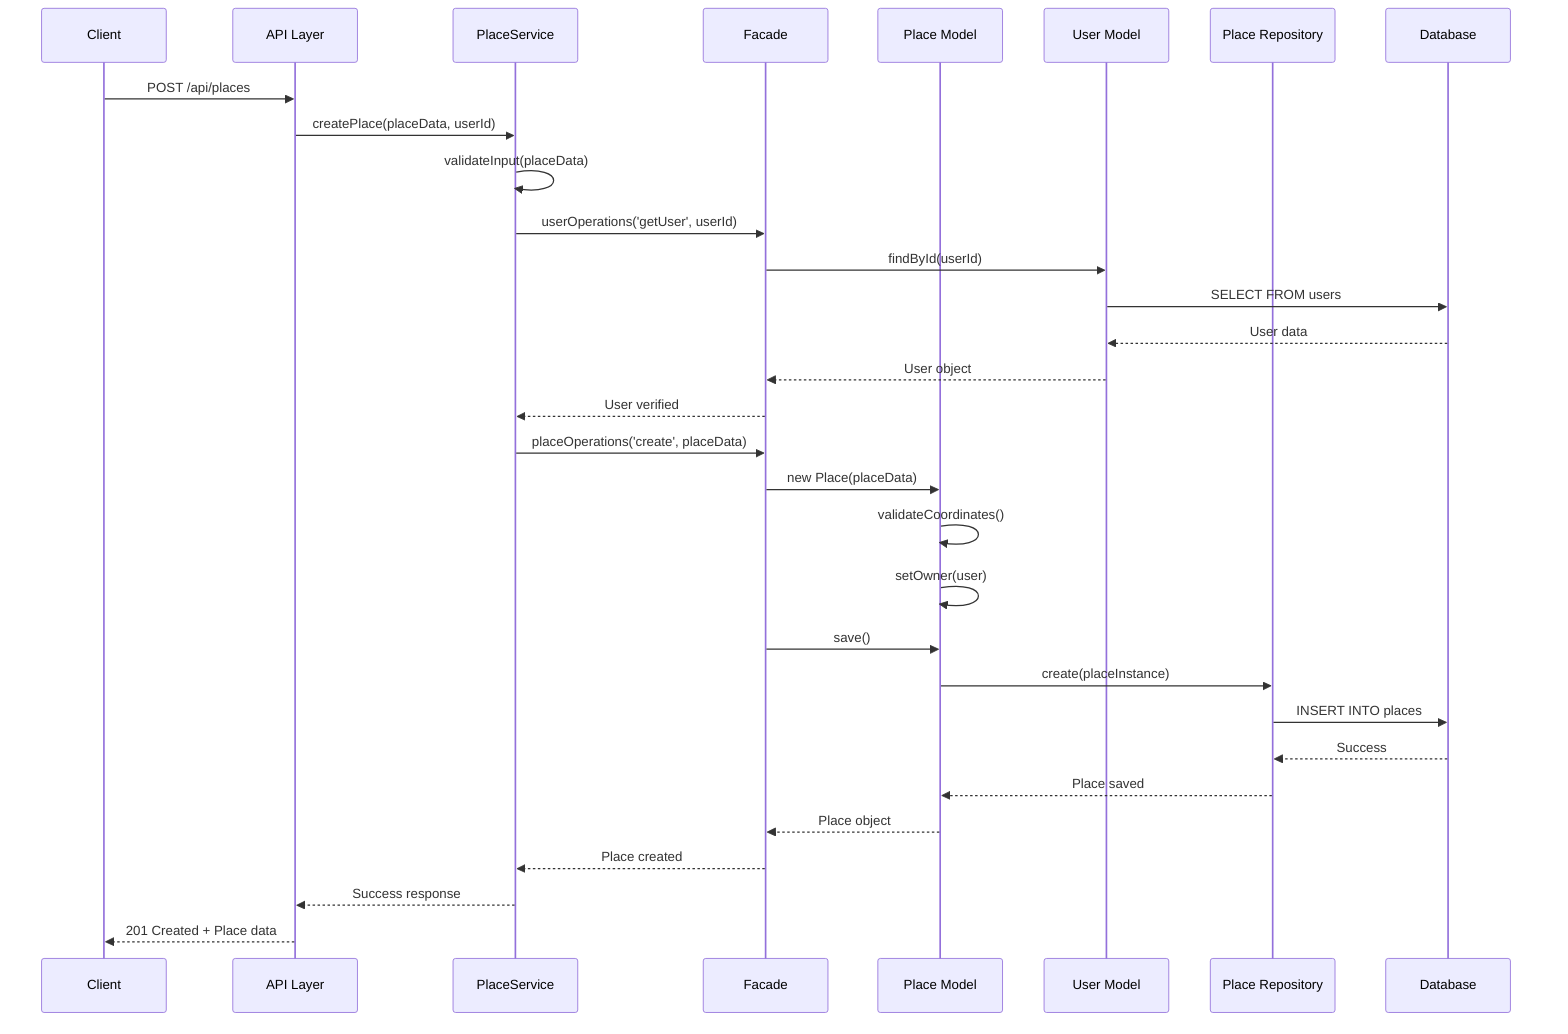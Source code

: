 sequenceDiagram
    participant Client
    participant API as API Layer
    participant Service as PlaceService
    participant Facade
    participant PlaceModel as Place Model
    participant UserModel as User Model
    participant PlaceRepo as Place Repository
    participant DB as Database

    Client->>API: POST /api/places
    API->>Service: createPlace(placeData, userId)
    Service->>Service: validateInput(placeData)
    Service->>Facade: userOperations('getUser', userId)
    Facade->>UserModel: findById(userId)
    UserModel->>DB: SELECT FROM users
    DB-->>UserModel: User data
    UserModel-->>Facade: User object
    Facade-->>Service: User verified
    Service->>Facade: placeOperations('create', placeData)
    Facade->>PlaceModel: new Place(placeData)
    PlaceModel->>PlaceModel: validateCoordinates()
    PlaceModel->>PlaceModel: setOwner(user)
    Facade->>PlaceModel: save()
    PlaceModel->>PlaceRepo: create(placeInstance)
    PlaceRepo->>DB: INSERT INTO places
    DB-->>PlaceRepo: Success
    PlaceRepo-->>PlaceModel: Place saved
    PlaceModel-->>Facade: Place object
    Facade-->>Service: Place created
    Service-->>API: Success response
    API-->>Client: 201 Created + Place data